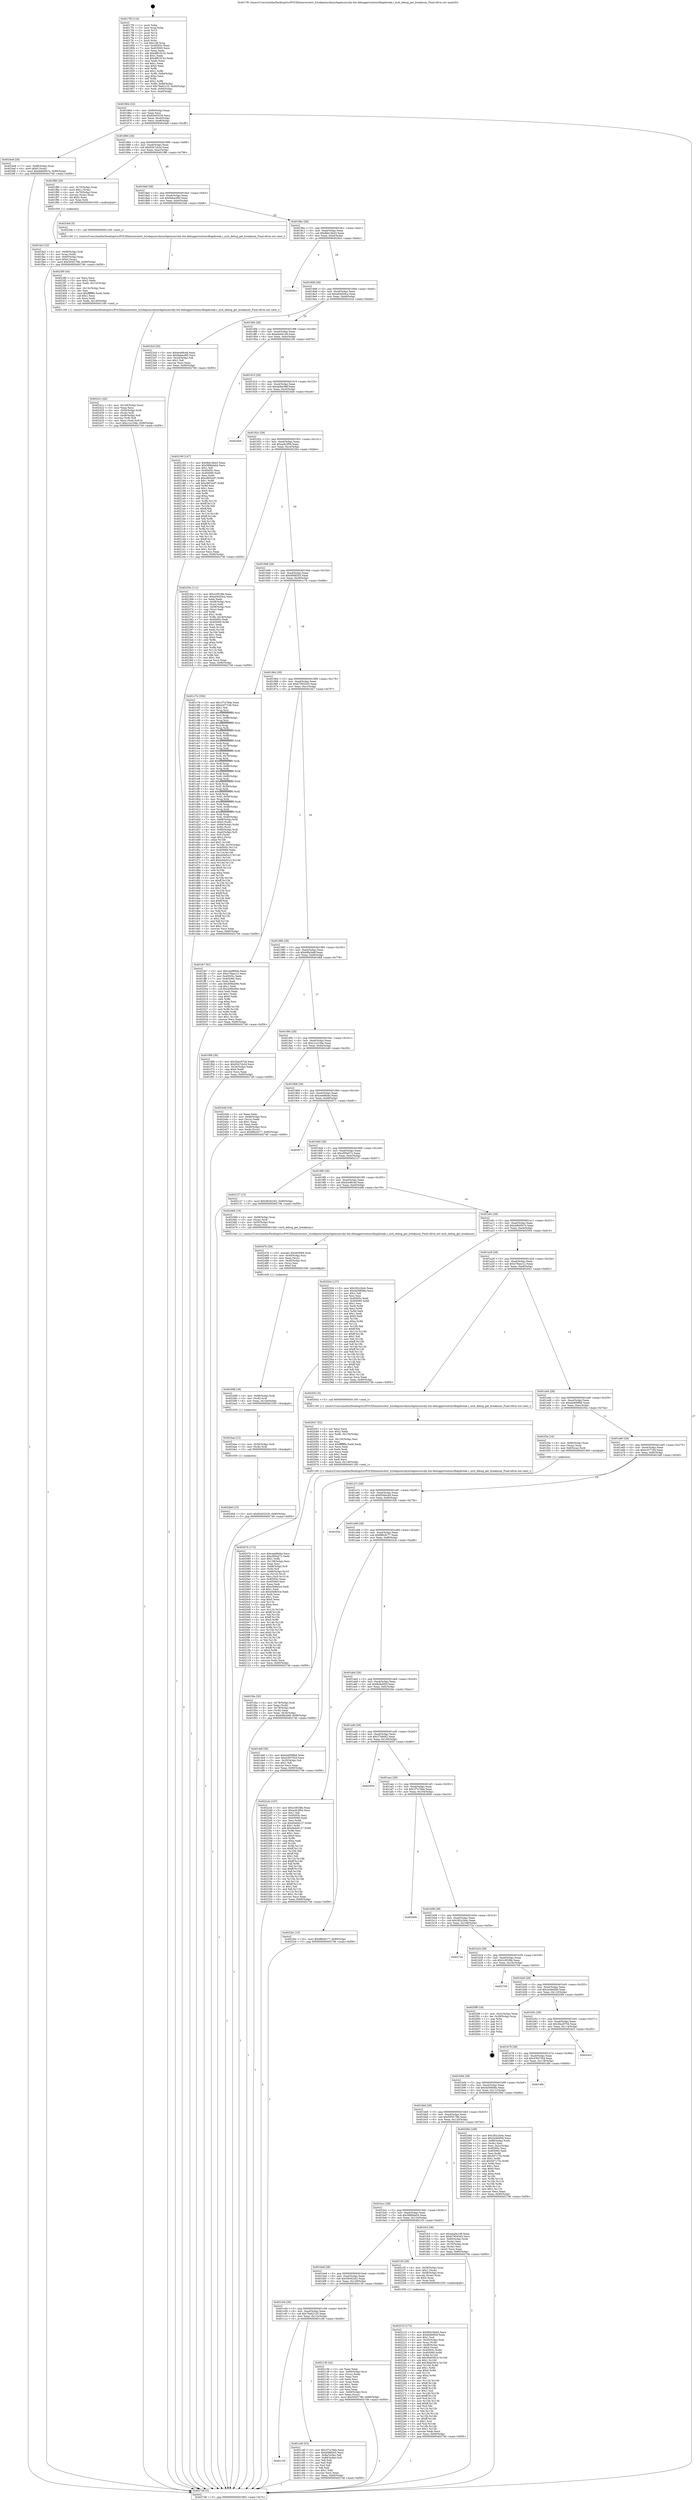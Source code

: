 digraph "0x4017f0" {
  label = "0x4017f0 (/mnt/c/Users/mathe/Desktop/tcc/POCII/binaries/extr_h2odepsmrubymrbgemsmruby-bin-debuggertoolsmrdbapibreak.c_mrb_debug_get_breaknum_Final-ollvm.out::main(0))"
  labelloc = "t"
  node[shape=record]

  Entry [label="",width=0.3,height=0.3,shape=circle,fillcolor=black,style=filled]
  "0x401864" [label="{
     0x401864 [32]\l
     | [instrs]\l
     &nbsp;&nbsp;0x401864 \<+6\>: mov -0x90(%rbp),%eax\l
     &nbsp;&nbsp;0x40186a \<+2\>: mov %eax,%ecx\l
     &nbsp;&nbsp;0x40186c \<+6\>: sub $0x82e03229,%ecx\l
     &nbsp;&nbsp;0x401872 \<+6\>: mov %eax,-0xa4(%rbp)\l
     &nbsp;&nbsp;0x401878 \<+6\>: mov %ecx,-0xa8(%rbp)\l
     &nbsp;&nbsp;0x40187e \<+6\>: je 00000000004024e8 \<main+0xcf8\>\l
  }"]
  "0x4024e8" [label="{
     0x4024e8 [28]\l
     | [instrs]\l
     &nbsp;&nbsp;0x4024e8 \<+7\>: mov -0x88(%rbp),%rax\l
     &nbsp;&nbsp;0x4024ef \<+6\>: movl $0x0,(%rax)\l
     &nbsp;&nbsp;0x4024f5 \<+10\>: movl $0xdd640b7e,-0x90(%rbp)\l
     &nbsp;&nbsp;0x4024ff \<+5\>: jmp 0000000000402746 \<main+0xf56\>\l
  }"]
  "0x401884" [label="{
     0x401884 [28]\l
     | [instrs]\l
     &nbsp;&nbsp;0x401884 \<+5\>: jmp 0000000000401889 \<main+0x99\>\l
     &nbsp;&nbsp;0x401889 \<+6\>: mov -0xa4(%rbp),%eax\l
     &nbsp;&nbsp;0x40188f \<+5\>: sub $0x92b7cb2d,%eax\l
     &nbsp;&nbsp;0x401894 \<+6\>: mov %eax,-0xac(%rbp)\l
     &nbsp;&nbsp;0x40189a \<+6\>: je 0000000000401f86 \<main+0x796\>\l
  }"]
  Exit [label="",width=0.3,height=0.3,shape=circle,fillcolor=black,style=filled,peripheries=2]
  "0x401f86" [label="{
     0x401f86 [29]\l
     | [instrs]\l
     &nbsp;&nbsp;0x401f86 \<+4\>: mov -0x70(%rbp),%rax\l
     &nbsp;&nbsp;0x401f8a \<+6\>: movl $0x1,(%rax)\l
     &nbsp;&nbsp;0x401f90 \<+4\>: mov -0x70(%rbp),%rax\l
     &nbsp;&nbsp;0x401f94 \<+3\>: movslq (%rax),%rax\l
     &nbsp;&nbsp;0x401f97 \<+4\>: shl $0x2,%rax\l
     &nbsp;&nbsp;0x401f9b \<+3\>: mov %rax,%rdi\l
     &nbsp;&nbsp;0x401f9e \<+5\>: call 0000000000401050 \<malloc@plt\>\l
     | [calls]\l
     &nbsp;&nbsp;0x401050 \{1\} (unknown)\l
  }"]
  "0x4018a0" [label="{
     0x4018a0 [28]\l
     | [instrs]\l
     &nbsp;&nbsp;0x4018a0 \<+5\>: jmp 00000000004018a5 \<main+0xb5\>\l
     &nbsp;&nbsp;0x4018a5 \<+6\>: mov -0xa4(%rbp),%eax\l
     &nbsp;&nbsp;0x4018ab \<+5\>: sub $0x9abecf00,%eax\l
     &nbsp;&nbsp;0x4018b0 \<+6\>: mov %eax,-0xb0(%rbp)\l
     &nbsp;&nbsp;0x4018b6 \<+6\>: je 00000000004023eb \<main+0xbfb\>\l
  }"]
  "0x4024b6" [label="{
     0x4024b6 [15]\l
     | [instrs]\l
     &nbsp;&nbsp;0x4024b6 \<+10\>: movl $0x82e03229,-0x90(%rbp)\l
     &nbsp;&nbsp;0x4024c0 \<+5\>: jmp 0000000000402746 \<main+0xf56\>\l
  }"]
  "0x4023eb" [label="{
     0x4023eb [5]\l
     | [instrs]\l
     &nbsp;&nbsp;0x4023eb \<+5\>: call 0000000000401160 \<next_i\>\l
     | [calls]\l
     &nbsp;&nbsp;0x401160 \{1\} (/mnt/c/Users/mathe/Desktop/tcc/POCII/binaries/extr_h2odepsmrubymrbgemsmruby-bin-debuggertoolsmrdbapibreak.c_mrb_debug_get_breaknum_Final-ollvm.out::next_i)\l
  }"]
  "0x4018bc" [label="{
     0x4018bc [28]\l
     | [instrs]\l
     &nbsp;&nbsp;0x4018bc \<+5\>: jmp 00000000004018c1 \<main+0xd1\>\l
     &nbsp;&nbsp;0x4018c1 \<+6\>: mov -0xa4(%rbp),%eax\l
     &nbsp;&nbsp;0x4018c7 \<+5\>: sub $0x9bb18e43,%eax\l
     &nbsp;&nbsp;0x4018cc \<+6\>: mov %eax,-0xb4(%rbp)\l
     &nbsp;&nbsp;0x4018d2 \<+6\>: je 00000000004026cc \<main+0xedc\>\l
  }"]
  "0x4024aa" [label="{
     0x4024aa [12]\l
     | [instrs]\l
     &nbsp;&nbsp;0x4024aa \<+4\>: mov -0x50(%rbp),%rdi\l
     &nbsp;&nbsp;0x4024ae \<+3\>: mov (%rdi),%rdi\l
     &nbsp;&nbsp;0x4024b1 \<+5\>: call 0000000000401030 \<free@plt\>\l
     | [calls]\l
     &nbsp;&nbsp;0x401030 \{1\} (unknown)\l
  }"]
  "0x4026cc" [label="{
     0x4026cc\l
  }", style=dashed]
  "0x4018d8" [label="{
     0x4018d8 [28]\l
     | [instrs]\l
     &nbsp;&nbsp;0x4018d8 \<+5\>: jmp 00000000004018dd \<main+0xed\>\l
     &nbsp;&nbsp;0x4018dd \<+6\>: mov -0xa4(%rbp),%eax\l
     &nbsp;&nbsp;0x4018e3 \<+5\>: sub $0xa04d30ca,%eax\l
     &nbsp;&nbsp;0x4018e8 \<+6\>: mov %eax,-0xb8(%rbp)\l
     &nbsp;&nbsp;0x4018ee \<+6\>: je 00000000004023cd \<main+0xbdd\>\l
  }"]
  "0x402498" [label="{
     0x402498 [18]\l
     | [instrs]\l
     &nbsp;&nbsp;0x402498 \<+4\>: mov -0x68(%rbp),%rdi\l
     &nbsp;&nbsp;0x40249c \<+3\>: mov (%rdi),%rdi\l
     &nbsp;&nbsp;0x40249f \<+6\>: mov %eax,-0x144(%rbp)\l
     &nbsp;&nbsp;0x4024a5 \<+5\>: call 0000000000401030 \<free@plt\>\l
     | [calls]\l
     &nbsp;&nbsp;0x401030 \{1\} (unknown)\l
  }"]
  "0x4023cd" [label="{
     0x4023cd [30]\l
     | [instrs]\l
     &nbsp;&nbsp;0x4023cd \<+5\>: mov $0xdce9fc4d,%eax\l
     &nbsp;&nbsp;0x4023d2 \<+5\>: mov $0x9abecf00,%ecx\l
     &nbsp;&nbsp;0x4023d7 \<+3\>: mov -0x2d(%rbp),%dl\l
     &nbsp;&nbsp;0x4023da \<+3\>: test $0x1,%dl\l
     &nbsp;&nbsp;0x4023dd \<+3\>: cmovne %ecx,%eax\l
     &nbsp;&nbsp;0x4023e0 \<+6\>: mov %eax,-0x90(%rbp)\l
     &nbsp;&nbsp;0x4023e6 \<+5\>: jmp 0000000000402746 \<main+0xf56\>\l
  }"]
  "0x4018f4" [label="{
     0x4018f4 [28]\l
     | [instrs]\l
     &nbsp;&nbsp;0x4018f4 \<+5\>: jmp 00000000004018f9 \<main+0x109\>\l
     &nbsp;&nbsp;0x4018f9 \<+6\>: mov -0xa4(%rbp),%eax\l
     &nbsp;&nbsp;0x4018ff \<+5\>: sub $0xa4a0a148,%eax\l
     &nbsp;&nbsp;0x401904 \<+6\>: mov %eax,-0xbc(%rbp)\l
     &nbsp;&nbsp;0x40190a \<+6\>: je 0000000000402160 \<main+0x970\>\l
  }"]
  "0x40247b" [label="{
     0x40247b [29]\l
     | [instrs]\l
     &nbsp;&nbsp;0x40247b \<+10\>: movabs $0x4030b6,%rdi\l
     &nbsp;&nbsp;0x402485 \<+4\>: mov -0x40(%rbp),%rsi\l
     &nbsp;&nbsp;0x402489 \<+2\>: mov %eax,(%rsi)\l
     &nbsp;&nbsp;0x40248b \<+4\>: mov -0x40(%rbp),%rsi\l
     &nbsp;&nbsp;0x40248f \<+2\>: mov (%rsi),%esi\l
     &nbsp;&nbsp;0x402491 \<+2\>: mov $0x0,%al\l
     &nbsp;&nbsp;0x402493 \<+5\>: call 0000000000401040 \<printf@plt\>\l
     | [calls]\l
     &nbsp;&nbsp;0x401040 \{1\} (unknown)\l
  }"]
  "0x402160" [label="{
     0x402160 [147]\l
     | [instrs]\l
     &nbsp;&nbsp;0x402160 \<+5\>: mov $0x9bb18e43,%eax\l
     &nbsp;&nbsp;0x402165 \<+5\>: mov $0x589bda54,%ecx\l
     &nbsp;&nbsp;0x40216a \<+2\>: mov $0x1,%dl\l
     &nbsp;&nbsp;0x40216c \<+7\>: mov 0x40505c,%esi\l
     &nbsp;&nbsp;0x402173 \<+7\>: mov 0x405060,%edi\l
     &nbsp;&nbsp;0x40217a \<+3\>: mov %esi,%r8d\l
     &nbsp;&nbsp;0x40217d \<+7\>: sub $0xc8832ef7,%r8d\l
     &nbsp;&nbsp;0x402184 \<+4\>: sub $0x1,%r8d\l
     &nbsp;&nbsp;0x402188 \<+7\>: add $0xc8832ef7,%r8d\l
     &nbsp;&nbsp;0x40218f \<+4\>: imul %r8d,%esi\l
     &nbsp;&nbsp;0x402193 \<+3\>: and $0x1,%esi\l
     &nbsp;&nbsp;0x402196 \<+3\>: cmp $0x0,%esi\l
     &nbsp;&nbsp;0x402199 \<+4\>: sete %r9b\l
     &nbsp;&nbsp;0x40219d \<+3\>: cmp $0xa,%edi\l
     &nbsp;&nbsp;0x4021a0 \<+4\>: setl %r10b\l
     &nbsp;&nbsp;0x4021a4 \<+3\>: mov %r9b,%r11b\l
     &nbsp;&nbsp;0x4021a7 \<+4\>: xor $0xff,%r11b\l
     &nbsp;&nbsp;0x4021ab \<+3\>: mov %r10b,%bl\l
     &nbsp;&nbsp;0x4021ae \<+3\>: xor $0xff,%bl\l
     &nbsp;&nbsp;0x4021b1 \<+3\>: xor $0x1,%dl\l
     &nbsp;&nbsp;0x4021b4 \<+3\>: mov %r11b,%r14b\l
     &nbsp;&nbsp;0x4021b7 \<+4\>: and $0xff,%r14b\l
     &nbsp;&nbsp;0x4021bb \<+3\>: and %dl,%r9b\l
     &nbsp;&nbsp;0x4021be \<+3\>: mov %bl,%r15b\l
     &nbsp;&nbsp;0x4021c1 \<+4\>: and $0xff,%r15b\l
     &nbsp;&nbsp;0x4021c5 \<+3\>: and %dl,%r10b\l
     &nbsp;&nbsp;0x4021c8 \<+3\>: or %r9b,%r14b\l
     &nbsp;&nbsp;0x4021cb \<+3\>: or %r10b,%r15b\l
     &nbsp;&nbsp;0x4021ce \<+3\>: xor %r15b,%r14b\l
     &nbsp;&nbsp;0x4021d1 \<+3\>: or %bl,%r11b\l
     &nbsp;&nbsp;0x4021d4 \<+4\>: xor $0xff,%r11b\l
     &nbsp;&nbsp;0x4021d8 \<+3\>: or $0x1,%dl\l
     &nbsp;&nbsp;0x4021db \<+3\>: and %dl,%r11b\l
     &nbsp;&nbsp;0x4021de \<+3\>: or %r11b,%r14b\l
     &nbsp;&nbsp;0x4021e1 \<+4\>: test $0x1,%r14b\l
     &nbsp;&nbsp;0x4021e5 \<+3\>: cmovne %ecx,%eax\l
     &nbsp;&nbsp;0x4021e8 \<+6\>: mov %eax,-0x90(%rbp)\l
     &nbsp;&nbsp;0x4021ee \<+5\>: jmp 0000000000402746 \<main+0xf56\>\l
  }"]
  "0x401910" [label="{
     0x401910 [28]\l
     | [instrs]\l
     &nbsp;&nbsp;0x401910 \<+5\>: jmp 0000000000401915 \<main+0x125\>\l
     &nbsp;&nbsp;0x401915 \<+6\>: mov -0xa4(%rbp),%eax\l
     &nbsp;&nbsp;0x40191b \<+5\>: sub $0xab8ec86f,%eax\l
     &nbsp;&nbsp;0x401920 \<+6\>: mov %eax,-0xc0(%rbp)\l
     &nbsp;&nbsp;0x401926 \<+6\>: je 00000000004024d4 \<main+0xce4\>\l
  }"]
  "0x40241c" [label="{
     0x40241c [42]\l
     | [instrs]\l
     &nbsp;&nbsp;0x40241c \<+6\>: mov -0x140(%rbp),%ecx\l
     &nbsp;&nbsp;0x402422 \<+3\>: imul %eax,%ecx\l
     &nbsp;&nbsp;0x402425 \<+4\>: mov -0x50(%rbp),%rdi\l
     &nbsp;&nbsp;0x402429 \<+3\>: mov (%rdi),%rdi\l
     &nbsp;&nbsp;0x40242c \<+4\>: mov -0x48(%rbp),%r8\l
     &nbsp;&nbsp;0x402430 \<+3\>: movslq (%r8),%r8\l
     &nbsp;&nbsp;0x402433 \<+4\>: mov %ecx,(%rdi,%r8,4)\l
     &nbsp;&nbsp;0x402437 \<+10\>: movl $0xc1e21fde,-0x90(%rbp)\l
     &nbsp;&nbsp;0x402441 \<+5\>: jmp 0000000000402746 \<main+0xf56\>\l
  }"]
  "0x4024d4" [label="{
     0x4024d4\l
  }", style=dashed]
  "0x40192c" [label="{
     0x40192c [28]\l
     | [instrs]\l
     &nbsp;&nbsp;0x40192c \<+5\>: jmp 0000000000401931 \<main+0x141\>\l
     &nbsp;&nbsp;0x401931 \<+6\>: mov -0xa4(%rbp),%eax\l
     &nbsp;&nbsp;0x401937 \<+5\>: sub $0xacfc3f54,%eax\l
     &nbsp;&nbsp;0x40193c \<+6\>: mov %eax,-0xc4(%rbp)\l
     &nbsp;&nbsp;0x401942 \<+6\>: je 000000000040235e \<main+0xb6e\>\l
  }"]
  "0x4023f0" [label="{
     0x4023f0 [44]\l
     | [instrs]\l
     &nbsp;&nbsp;0x4023f0 \<+2\>: xor %ecx,%ecx\l
     &nbsp;&nbsp;0x4023f2 \<+5\>: mov $0x2,%edx\l
     &nbsp;&nbsp;0x4023f7 \<+6\>: mov %edx,-0x13c(%rbp)\l
     &nbsp;&nbsp;0x4023fd \<+1\>: cltd\l
     &nbsp;&nbsp;0x4023fe \<+6\>: mov -0x13c(%rbp),%esi\l
     &nbsp;&nbsp;0x402404 \<+2\>: idiv %esi\l
     &nbsp;&nbsp;0x402406 \<+6\>: imul $0xfffffffe,%edx,%edx\l
     &nbsp;&nbsp;0x40240c \<+3\>: sub $0x1,%ecx\l
     &nbsp;&nbsp;0x40240f \<+2\>: sub %ecx,%edx\l
     &nbsp;&nbsp;0x402411 \<+6\>: mov %edx,-0x140(%rbp)\l
     &nbsp;&nbsp;0x402417 \<+5\>: call 0000000000401160 \<next_i\>\l
     | [calls]\l
     &nbsp;&nbsp;0x401160 \{1\} (/mnt/c/Users/mathe/Desktop/tcc/POCII/binaries/extr_h2odepsmrubymrbgemsmruby-bin-debuggertoolsmrdbapibreak.c_mrb_debug_get_breaknum_Final-ollvm.out::next_i)\l
  }"]
  "0x40235e" [label="{
     0x40235e [111]\l
     | [instrs]\l
     &nbsp;&nbsp;0x40235e \<+5\>: mov $0x2c0f18fe,%eax\l
     &nbsp;&nbsp;0x402363 \<+5\>: mov $0xa04d30ca,%ecx\l
     &nbsp;&nbsp;0x402368 \<+2\>: xor %edx,%edx\l
     &nbsp;&nbsp;0x40236a \<+4\>: mov -0x48(%rbp),%rsi\l
     &nbsp;&nbsp;0x40236e \<+2\>: mov (%rsi),%edi\l
     &nbsp;&nbsp;0x402370 \<+4\>: mov -0x58(%rbp),%rsi\l
     &nbsp;&nbsp;0x402374 \<+2\>: cmp (%rsi),%edi\l
     &nbsp;&nbsp;0x402376 \<+4\>: setl %r8b\l
     &nbsp;&nbsp;0x40237a \<+4\>: and $0x1,%r8b\l
     &nbsp;&nbsp;0x40237e \<+4\>: mov %r8b,-0x2d(%rbp)\l
     &nbsp;&nbsp;0x402382 \<+7\>: mov 0x40505c,%edi\l
     &nbsp;&nbsp;0x402389 \<+8\>: mov 0x405060,%r9d\l
     &nbsp;&nbsp;0x402391 \<+3\>: sub $0x1,%edx\l
     &nbsp;&nbsp;0x402394 \<+3\>: mov %edi,%r10d\l
     &nbsp;&nbsp;0x402397 \<+3\>: add %edx,%r10d\l
     &nbsp;&nbsp;0x40239a \<+4\>: imul %r10d,%edi\l
     &nbsp;&nbsp;0x40239e \<+3\>: and $0x1,%edi\l
     &nbsp;&nbsp;0x4023a1 \<+3\>: cmp $0x0,%edi\l
     &nbsp;&nbsp;0x4023a4 \<+4\>: sete %r8b\l
     &nbsp;&nbsp;0x4023a8 \<+4\>: cmp $0xa,%r9d\l
     &nbsp;&nbsp;0x4023ac \<+4\>: setl %r11b\l
     &nbsp;&nbsp;0x4023b0 \<+3\>: mov %r8b,%bl\l
     &nbsp;&nbsp;0x4023b3 \<+3\>: and %r11b,%bl\l
     &nbsp;&nbsp;0x4023b6 \<+3\>: xor %r11b,%r8b\l
     &nbsp;&nbsp;0x4023b9 \<+3\>: or %r8b,%bl\l
     &nbsp;&nbsp;0x4023bc \<+3\>: test $0x1,%bl\l
     &nbsp;&nbsp;0x4023bf \<+3\>: cmovne %ecx,%eax\l
     &nbsp;&nbsp;0x4023c2 \<+6\>: mov %eax,-0x90(%rbp)\l
     &nbsp;&nbsp;0x4023c8 \<+5\>: jmp 0000000000402746 \<main+0xf56\>\l
  }"]
  "0x401948" [label="{
     0x401948 [28]\l
     | [instrs]\l
     &nbsp;&nbsp;0x401948 \<+5\>: jmp 000000000040194d \<main+0x15d\>\l
     &nbsp;&nbsp;0x40194d \<+6\>: mov -0xa4(%rbp),%eax\l
     &nbsp;&nbsp;0x401953 \<+5\>: sub $0xb0fdf2b5,%eax\l
     &nbsp;&nbsp;0x401958 \<+6\>: mov %eax,-0xc8(%rbp)\l
     &nbsp;&nbsp;0x40195e \<+6\>: je 0000000000401c7b \<main+0x48b\>\l
  }"]
  "0x402210" [label="{
     0x402210 [172]\l
     | [instrs]\l
     &nbsp;&nbsp;0x402210 \<+5\>: mov $0x9bb18e43,%ecx\l
     &nbsp;&nbsp;0x402215 \<+5\>: mov $0xfe4b092f,%edx\l
     &nbsp;&nbsp;0x40221a \<+3\>: mov $0x1,%sil\l
     &nbsp;&nbsp;0x40221d \<+4\>: mov -0x50(%rbp),%rdi\l
     &nbsp;&nbsp;0x402221 \<+3\>: mov %rax,(%rdi)\l
     &nbsp;&nbsp;0x402224 \<+4\>: mov -0x48(%rbp),%rax\l
     &nbsp;&nbsp;0x402228 \<+6\>: movl $0x0,(%rax)\l
     &nbsp;&nbsp;0x40222e \<+8\>: mov 0x40505c,%r8d\l
     &nbsp;&nbsp;0x402236 \<+8\>: mov 0x405060,%r9d\l
     &nbsp;&nbsp;0x40223e \<+3\>: mov %r8d,%r10d\l
     &nbsp;&nbsp;0x402241 \<+7\>: sub $0x364d3814,%r10d\l
     &nbsp;&nbsp;0x402248 \<+4\>: sub $0x1,%r10d\l
     &nbsp;&nbsp;0x40224c \<+7\>: add $0x364d3814,%r10d\l
     &nbsp;&nbsp;0x402253 \<+4\>: imul %r10d,%r8d\l
     &nbsp;&nbsp;0x402257 \<+4\>: and $0x1,%r8d\l
     &nbsp;&nbsp;0x40225b \<+4\>: cmp $0x0,%r8d\l
     &nbsp;&nbsp;0x40225f \<+4\>: sete %r11b\l
     &nbsp;&nbsp;0x402263 \<+4\>: cmp $0xa,%r9d\l
     &nbsp;&nbsp;0x402267 \<+3\>: setl %bl\l
     &nbsp;&nbsp;0x40226a \<+3\>: mov %r11b,%r14b\l
     &nbsp;&nbsp;0x40226d \<+4\>: xor $0xff,%r14b\l
     &nbsp;&nbsp;0x402271 \<+3\>: mov %bl,%r15b\l
     &nbsp;&nbsp;0x402274 \<+4\>: xor $0xff,%r15b\l
     &nbsp;&nbsp;0x402278 \<+4\>: xor $0x1,%sil\l
     &nbsp;&nbsp;0x40227c \<+3\>: mov %r14b,%r12b\l
     &nbsp;&nbsp;0x40227f \<+4\>: and $0xff,%r12b\l
     &nbsp;&nbsp;0x402283 \<+3\>: and %sil,%r11b\l
     &nbsp;&nbsp;0x402286 \<+3\>: mov %r15b,%r13b\l
     &nbsp;&nbsp;0x402289 \<+4\>: and $0xff,%r13b\l
     &nbsp;&nbsp;0x40228d \<+3\>: and %sil,%bl\l
     &nbsp;&nbsp;0x402290 \<+3\>: or %r11b,%r12b\l
     &nbsp;&nbsp;0x402293 \<+3\>: or %bl,%r13b\l
     &nbsp;&nbsp;0x402296 \<+3\>: xor %r13b,%r12b\l
     &nbsp;&nbsp;0x402299 \<+3\>: or %r15b,%r14b\l
     &nbsp;&nbsp;0x40229c \<+4\>: xor $0xff,%r14b\l
     &nbsp;&nbsp;0x4022a0 \<+4\>: or $0x1,%sil\l
     &nbsp;&nbsp;0x4022a4 \<+3\>: and %sil,%r14b\l
     &nbsp;&nbsp;0x4022a7 \<+3\>: or %r14b,%r12b\l
     &nbsp;&nbsp;0x4022aa \<+4\>: test $0x1,%r12b\l
     &nbsp;&nbsp;0x4022ae \<+3\>: cmovne %edx,%ecx\l
     &nbsp;&nbsp;0x4022b1 \<+6\>: mov %ecx,-0x90(%rbp)\l
     &nbsp;&nbsp;0x4022b7 \<+5\>: jmp 0000000000402746 \<main+0xf56\>\l
  }"]
  "0x401c7b" [label="{
     0x401c7b [356]\l
     | [instrs]\l
     &nbsp;&nbsp;0x401c7b \<+5\>: mov $0x1f7a78da,%eax\l
     &nbsp;&nbsp;0x401c80 \<+5\>: mov $0xec077cf4,%ecx\l
     &nbsp;&nbsp;0x401c85 \<+2\>: mov $0x1,%dl\l
     &nbsp;&nbsp;0x401c87 \<+3\>: mov %rsp,%rsi\l
     &nbsp;&nbsp;0x401c8a \<+4\>: add $0xfffffffffffffff0,%rsi\l
     &nbsp;&nbsp;0x401c8e \<+3\>: mov %rsi,%rsp\l
     &nbsp;&nbsp;0x401c91 \<+7\>: mov %rsi,-0x88(%rbp)\l
     &nbsp;&nbsp;0x401c98 \<+3\>: mov %rsp,%rsi\l
     &nbsp;&nbsp;0x401c9b \<+4\>: add $0xfffffffffffffff0,%rsi\l
     &nbsp;&nbsp;0x401c9f \<+3\>: mov %rsi,%rsp\l
     &nbsp;&nbsp;0x401ca2 \<+3\>: mov %rsp,%rdi\l
     &nbsp;&nbsp;0x401ca5 \<+4\>: add $0xfffffffffffffff0,%rdi\l
     &nbsp;&nbsp;0x401ca9 \<+3\>: mov %rdi,%rsp\l
     &nbsp;&nbsp;0x401cac \<+4\>: mov %rdi,-0x80(%rbp)\l
     &nbsp;&nbsp;0x401cb0 \<+3\>: mov %rsp,%rdi\l
     &nbsp;&nbsp;0x401cb3 \<+4\>: add $0xfffffffffffffff0,%rdi\l
     &nbsp;&nbsp;0x401cb7 \<+3\>: mov %rdi,%rsp\l
     &nbsp;&nbsp;0x401cba \<+4\>: mov %rdi,-0x78(%rbp)\l
     &nbsp;&nbsp;0x401cbe \<+3\>: mov %rsp,%rdi\l
     &nbsp;&nbsp;0x401cc1 \<+4\>: add $0xfffffffffffffff0,%rdi\l
     &nbsp;&nbsp;0x401cc5 \<+3\>: mov %rdi,%rsp\l
     &nbsp;&nbsp;0x401cc8 \<+4\>: mov %rdi,-0x70(%rbp)\l
     &nbsp;&nbsp;0x401ccc \<+3\>: mov %rsp,%rdi\l
     &nbsp;&nbsp;0x401ccf \<+4\>: add $0xfffffffffffffff0,%rdi\l
     &nbsp;&nbsp;0x401cd3 \<+3\>: mov %rdi,%rsp\l
     &nbsp;&nbsp;0x401cd6 \<+4\>: mov %rdi,-0x68(%rbp)\l
     &nbsp;&nbsp;0x401cda \<+3\>: mov %rsp,%rdi\l
     &nbsp;&nbsp;0x401cdd \<+4\>: add $0xfffffffffffffff0,%rdi\l
     &nbsp;&nbsp;0x401ce1 \<+3\>: mov %rdi,%rsp\l
     &nbsp;&nbsp;0x401ce4 \<+4\>: mov %rdi,-0x60(%rbp)\l
     &nbsp;&nbsp;0x401ce8 \<+3\>: mov %rsp,%rdi\l
     &nbsp;&nbsp;0x401ceb \<+4\>: add $0xfffffffffffffff0,%rdi\l
     &nbsp;&nbsp;0x401cef \<+3\>: mov %rdi,%rsp\l
     &nbsp;&nbsp;0x401cf2 \<+4\>: mov %rdi,-0x58(%rbp)\l
     &nbsp;&nbsp;0x401cf6 \<+3\>: mov %rsp,%rdi\l
     &nbsp;&nbsp;0x401cf9 \<+4\>: add $0xfffffffffffffff0,%rdi\l
     &nbsp;&nbsp;0x401cfd \<+3\>: mov %rdi,%rsp\l
     &nbsp;&nbsp;0x401d00 \<+4\>: mov %rdi,-0x50(%rbp)\l
     &nbsp;&nbsp;0x401d04 \<+3\>: mov %rsp,%rdi\l
     &nbsp;&nbsp;0x401d07 \<+4\>: add $0xfffffffffffffff0,%rdi\l
     &nbsp;&nbsp;0x401d0b \<+3\>: mov %rdi,%rsp\l
     &nbsp;&nbsp;0x401d0e \<+4\>: mov %rdi,-0x48(%rbp)\l
     &nbsp;&nbsp;0x401d12 \<+3\>: mov %rsp,%rdi\l
     &nbsp;&nbsp;0x401d15 \<+4\>: add $0xfffffffffffffff0,%rdi\l
     &nbsp;&nbsp;0x401d19 \<+3\>: mov %rdi,%rsp\l
     &nbsp;&nbsp;0x401d1c \<+4\>: mov %rdi,-0x40(%rbp)\l
     &nbsp;&nbsp;0x401d20 \<+7\>: mov -0x88(%rbp),%rdi\l
     &nbsp;&nbsp;0x401d27 \<+6\>: movl $0x0,(%rdi)\l
     &nbsp;&nbsp;0x401d2d \<+7\>: mov -0x94(%rbp),%r8d\l
     &nbsp;&nbsp;0x401d34 \<+3\>: mov %r8d,(%rsi)\l
     &nbsp;&nbsp;0x401d37 \<+4\>: mov -0x80(%rbp),%rdi\l
     &nbsp;&nbsp;0x401d3b \<+7\>: mov -0xa0(%rbp),%r9\l
     &nbsp;&nbsp;0x401d42 \<+3\>: mov %r9,(%rdi)\l
     &nbsp;&nbsp;0x401d45 \<+3\>: cmpl $0x2,(%rsi)\l
     &nbsp;&nbsp;0x401d48 \<+4\>: setne %r10b\l
     &nbsp;&nbsp;0x401d4c \<+4\>: and $0x1,%r10b\l
     &nbsp;&nbsp;0x401d50 \<+4\>: mov %r10b,-0x35(%rbp)\l
     &nbsp;&nbsp;0x401d54 \<+8\>: mov 0x40505c,%r11d\l
     &nbsp;&nbsp;0x401d5c \<+7\>: mov 0x405060,%ebx\l
     &nbsp;&nbsp;0x401d63 \<+3\>: mov %r11d,%r14d\l
     &nbsp;&nbsp;0x401d66 \<+7\>: sub $0xa5da5cc3,%r14d\l
     &nbsp;&nbsp;0x401d6d \<+4\>: sub $0x1,%r14d\l
     &nbsp;&nbsp;0x401d71 \<+7\>: add $0xa5da5cc3,%r14d\l
     &nbsp;&nbsp;0x401d78 \<+4\>: imul %r14d,%r11d\l
     &nbsp;&nbsp;0x401d7c \<+4\>: and $0x1,%r11d\l
     &nbsp;&nbsp;0x401d80 \<+4\>: cmp $0x0,%r11d\l
     &nbsp;&nbsp;0x401d84 \<+4\>: sete %r10b\l
     &nbsp;&nbsp;0x401d88 \<+3\>: cmp $0xa,%ebx\l
     &nbsp;&nbsp;0x401d8b \<+4\>: setl %r15b\l
     &nbsp;&nbsp;0x401d8f \<+3\>: mov %r10b,%r12b\l
     &nbsp;&nbsp;0x401d92 \<+4\>: xor $0xff,%r12b\l
     &nbsp;&nbsp;0x401d96 \<+3\>: mov %r15b,%r13b\l
     &nbsp;&nbsp;0x401d99 \<+4\>: xor $0xff,%r13b\l
     &nbsp;&nbsp;0x401d9d \<+3\>: xor $0x1,%dl\l
     &nbsp;&nbsp;0x401da0 \<+3\>: mov %r12b,%sil\l
     &nbsp;&nbsp;0x401da3 \<+4\>: and $0xff,%sil\l
     &nbsp;&nbsp;0x401da7 \<+3\>: and %dl,%r10b\l
     &nbsp;&nbsp;0x401daa \<+3\>: mov %r13b,%dil\l
     &nbsp;&nbsp;0x401dad \<+4\>: and $0xff,%dil\l
     &nbsp;&nbsp;0x401db1 \<+3\>: and %dl,%r15b\l
     &nbsp;&nbsp;0x401db4 \<+3\>: or %r10b,%sil\l
     &nbsp;&nbsp;0x401db7 \<+3\>: or %r15b,%dil\l
     &nbsp;&nbsp;0x401dba \<+3\>: xor %dil,%sil\l
     &nbsp;&nbsp;0x401dbd \<+3\>: or %r13b,%r12b\l
     &nbsp;&nbsp;0x401dc0 \<+4\>: xor $0xff,%r12b\l
     &nbsp;&nbsp;0x401dc4 \<+3\>: or $0x1,%dl\l
     &nbsp;&nbsp;0x401dc7 \<+3\>: and %dl,%r12b\l
     &nbsp;&nbsp;0x401dca \<+3\>: or %r12b,%sil\l
     &nbsp;&nbsp;0x401dcd \<+4\>: test $0x1,%sil\l
     &nbsp;&nbsp;0x401dd1 \<+3\>: cmovne %ecx,%eax\l
     &nbsp;&nbsp;0x401dd4 \<+6\>: mov %eax,-0x90(%rbp)\l
     &nbsp;&nbsp;0x401dda \<+5\>: jmp 0000000000402746 \<main+0xf56\>\l
  }"]
  "0x401964" [label="{
     0x401964 [28]\l
     | [instrs]\l
     &nbsp;&nbsp;0x401964 \<+5\>: jmp 0000000000401969 \<main+0x179\>\l
     &nbsp;&nbsp;0x401969 \<+6\>: mov -0xa4(%rbp),%eax\l
     &nbsp;&nbsp;0x40196f \<+5\>: sub $0xb79543d3,%eax\l
     &nbsp;&nbsp;0x401974 \<+6\>: mov %eax,-0xcc(%rbp)\l
     &nbsp;&nbsp;0x40197a \<+6\>: je 0000000000401fe7 \<main+0x7f7\>\l
  }"]
  "0x40207b" [label="{
     0x40207b [172]\l
     | [instrs]\l
     &nbsp;&nbsp;0x40207b \<+5\>: mov $0xcee88d4e,%ecx\l
     &nbsp;&nbsp;0x402080 \<+5\>: mov $0xcf00a072,%edx\l
     &nbsp;&nbsp;0x402085 \<+3\>: mov $0x1,%r8b\l
     &nbsp;&nbsp;0x402088 \<+6\>: mov -0x138(%rbp),%esi\l
     &nbsp;&nbsp;0x40208e \<+3\>: imul %eax,%esi\l
     &nbsp;&nbsp;0x402091 \<+4\>: mov -0x68(%rbp),%r9\l
     &nbsp;&nbsp;0x402095 \<+3\>: mov (%r9),%r9\l
     &nbsp;&nbsp;0x402098 \<+4\>: mov -0x60(%rbp),%r10\l
     &nbsp;&nbsp;0x40209c \<+3\>: movslq (%r10),%r10\l
     &nbsp;&nbsp;0x40209f \<+4\>: mov %esi,(%r9,%r10,4)\l
     &nbsp;&nbsp;0x4020a3 \<+7\>: mov 0x40505c,%eax\l
     &nbsp;&nbsp;0x4020aa \<+7\>: mov 0x405060,%esi\l
     &nbsp;&nbsp;0x4020b1 \<+2\>: mov %eax,%edi\l
     &nbsp;&nbsp;0x4020b3 \<+6\>: add $0xe5b8e5ce,%edi\l
     &nbsp;&nbsp;0x4020b9 \<+3\>: sub $0x1,%edi\l
     &nbsp;&nbsp;0x4020bc \<+6\>: sub $0xe5b8e5ce,%edi\l
     &nbsp;&nbsp;0x4020c2 \<+3\>: imul %edi,%eax\l
     &nbsp;&nbsp;0x4020c5 \<+3\>: and $0x1,%eax\l
     &nbsp;&nbsp;0x4020c8 \<+3\>: cmp $0x0,%eax\l
     &nbsp;&nbsp;0x4020cb \<+4\>: sete %r11b\l
     &nbsp;&nbsp;0x4020cf \<+3\>: cmp $0xa,%esi\l
     &nbsp;&nbsp;0x4020d2 \<+3\>: setl %bl\l
     &nbsp;&nbsp;0x4020d5 \<+3\>: mov %r11b,%r14b\l
     &nbsp;&nbsp;0x4020d8 \<+4\>: xor $0xff,%r14b\l
     &nbsp;&nbsp;0x4020dc \<+3\>: mov %bl,%r15b\l
     &nbsp;&nbsp;0x4020df \<+4\>: xor $0xff,%r15b\l
     &nbsp;&nbsp;0x4020e3 \<+4\>: xor $0x0,%r8b\l
     &nbsp;&nbsp;0x4020e7 \<+3\>: mov %r14b,%r12b\l
     &nbsp;&nbsp;0x4020ea \<+4\>: and $0x0,%r12b\l
     &nbsp;&nbsp;0x4020ee \<+3\>: and %r8b,%r11b\l
     &nbsp;&nbsp;0x4020f1 \<+3\>: mov %r15b,%r13b\l
     &nbsp;&nbsp;0x4020f4 \<+4\>: and $0x0,%r13b\l
     &nbsp;&nbsp;0x4020f8 \<+3\>: and %r8b,%bl\l
     &nbsp;&nbsp;0x4020fb \<+3\>: or %r11b,%r12b\l
     &nbsp;&nbsp;0x4020fe \<+3\>: or %bl,%r13b\l
     &nbsp;&nbsp;0x402101 \<+3\>: xor %r13b,%r12b\l
     &nbsp;&nbsp;0x402104 \<+3\>: or %r15b,%r14b\l
     &nbsp;&nbsp;0x402107 \<+4\>: xor $0xff,%r14b\l
     &nbsp;&nbsp;0x40210b \<+4\>: or $0x0,%r8b\l
     &nbsp;&nbsp;0x40210f \<+3\>: and %r8b,%r14b\l
     &nbsp;&nbsp;0x402112 \<+3\>: or %r14b,%r12b\l
     &nbsp;&nbsp;0x402115 \<+4\>: test $0x1,%r12b\l
     &nbsp;&nbsp;0x402119 \<+3\>: cmovne %edx,%ecx\l
     &nbsp;&nbsp;0x40211c \<+6\>: mov %ecx,-0x90(%rbp)\l
     &nbsp;&nbsp;0x402122 \<+5\>: jmp 0000000000402746 \<main+0xf56\>\l
  }"]
  "0x401fe7" [label="{
     0x401fe7 [91]\l
     | [instrs]\l
     &nbsp;&nbsp;0x401fe7 \<+5\>: mov $0xcee88d4e,%eax\l
     &nbsp;&nbsp;0x401fec \<+5\>: mov $0xe78aec12,%ecx\l
     &nbsp;&nbsp;0x401ff1 \<+7\>: mov 0x40505c,%edx\l
     &nbsp;&nbsp;0x401ff8 \<+7\>: mov 0x405060,%esi\l
     &nbsp;&nbsp;0x401fff \<+2\>: mov %edx,%edi\l
     &nbsp;&nbsp;0x402001 \<+6\>: add $0x40fda09e,%edi\l
     &nbsp;&nbsp;0x402007 \<+3\>: sub $0x1,%edi\l
     &nbsp;&nbsp;0x40200a \<+6\>: sub $0x40fda09e,%edi\l
     &nbsp;&nbsp;0x402010 \<+3\>: imul %edi,%edx\l
     &nbsp;&nbsp;0x402013 \<+3\>: and $0x1,%edx\l
     &nbsp;&nbsp;0x402016 \<+3\>: cmp $0x0,%edx\l
     &nbsp;&nbsp;0x402019 \<+4\>: sete %r8b\l
     &nbsp;&nbsp;0x40201d \<+3\>: cmp $0xa,%esi\l
     &nbsp;&nbsp;0x402020 \<+4\>: setl %r9b\l
     &nbsp;&nbsp;0x402024 \<+3\>: mov %r8b,%r10b\l
     &nbsp;&nbsp;0x402027 \<+3\>: and %r9b,%r10b\l
     &nbsp;&nbsp;0x40202a \<+3\>: xor %r9b,%r8b\l
     &nbsp;&nbsp;0x40202d \<+3\>: or %r8b,%r10b\l
     &nbsp;&nbsp;0x402030 \<+4\>: test $0x1,%r10b\l
     &nbsp;&nbsp;0x402034 \<+3\>: cmovne %ecx,%eax\l
     &nbsp;&nbsp;0x402037 \<+6\>: mov %eax,-0x90(%rbp)\l
     &nbsp;&nbsp;0x40203d \<+5\>: jmp 0000000000402746 \<main+0xf56\>\l
  }"]
  "0x401980" [label="{
     0x401980 [28]\l
     | [instrs]\l
     &nbsp;&nbsp;0x401980 \<+5\>: jmp 0000000000401985 \<main+0x195\>\l
     &nbsp;&nbsp;0x401985 \<+6\>: mov -0xa4(%rbp),%eax\l
     &nbsp;&nbsp;0x40198b \<+5\>: sub $0xb9fa3e8f,%eax\l
     &nbsp;&nbsp;0x401990 \<+6\>: mov %eax,-0xd0(%rbp)\l
     &nbsp;&nbsp;0x401996 \<+6\>: je 0000000000401f68 \<main+0x778\>\l
  }"]
  "0x402047" [label="{
     0x402047 [52]\l
     | [instrs]\l
     &nbsp;&nbsp;0x402047 \<+2\>: xor %ecx,%ecx\l
     &nbsp;&nbsp;0x402049 \<+5\>: mov $0x2,%edx\l
     &nbsp;&nbsp;0x40204e \<+6\>: mov %edx,-0x134(%rbp)\l
     &nbsp;&nbsp;0x402054 \<+1\>: cltd\l
     &nbsp;&nbsp;0x402055 \<+6\>: mov -0x134(%rbp),%esi\l
     &nbsp;&nbsp;0x40205b \<+2\>: idiv %esi\l
     &nbsp;&nbsp;0x40205d \<+6\>: imul $0xfffffffe,%edx,%edx\l
     &nbsp;&nbsp;0x402063 \<+2\>: mov %ecx,%edi\l
     &nbsp;&nbsp;0x402065 \<+2\>: sub %edx,%edi\l
     &nbsp;&nbsp;0x402067 \<+2\>: mov %ecx,%edx\l
     &nbsp;&nbsp;0x402069 \<+3\>: sub $0x1,%edx\l
     &nbsp;&nbsp;0x40206c \<+2\>: add %edx,%edi\l
     &nbsp;&nbsp;0x40206e \<+2\>: sub %edi,%ecx\l
     &nbsp;&nbsp;0x402070 \<+6\>: mov %ecx,-0x138(%rbp)\l
     &nbsp;&nbsp;0x402076 \<+5\>: call 0000000000401160 \<next_i\>\l
     | [calls]\l
     &nbsp;&nbsp;0x401160 \{1\} (/mnt/c/Users/mathe/Desktop/tcc/POCII/binaries/extr_h2odepsmrubymrbgemsmruby-bin-debuggertoolsmrdbapibreak.c_mrb_debug_get_breaknum_Final-ollvm.out::next_i)\l
  }"]
  "0x401f68" [label="{
     0x401f68 [30]\l
     | [instrs]\l
     &nbsp;&nbsp;0x401f68 \<+5\>: mov $0x3bac975d,%eax\l
     &nbsp;&nbsp;0x401f6d \<+5\>: mov $0x92b7cb2d,%ecx\l
     &nbsp;&nbsp;0x401f72 \<+3\>: mov -0x34(%rbp),%edx\l
     &nbsp;&nbsp;0x401f75 \<+3\>: cmp $0x0,%edx\l
     &nbsp;&nbsp;0x401f78 \<+3\>: cmove %ecx,%eax\l
     &nbsp;&nbsp;0x401f7b \<+6\>: mov %eax,-0x90(%rbp)\l
     &nbsp;&nbsp;0x401f81 \<+5\>: jmp 0000000000402746 \<main+0xf56\>\l
  }"]
  "0x40199c" [label="{
     0x40199c [28]\l
     | [instrs]\l
     &nbsp;&nbsp;0x40199c \<+5\>: jmp 00000000004019a1 \<main+0x1b1\>\l
     &nbsp;&nbsp;0x4019a1 \<+6\>: mov -0xa4(%rbp),%eax\l
     &nbsp;&nbsp;0x4019a7 \<+5\>: sub $0xc1e21fde,%eax\l
     &nbsp;&nbsp;0x4019ac \<+6\>: mov %eax,-0xd4(%rbp)\l
     &nbsp;&nbsp;0x4019b2 \<+6\>: je 0000000000402446 \<main+0xc56\>\l
  }"]
  "0x401fa3" [label="{
     0x401fa3 [32]\l
     | [instrs]\l
     &nbsp;&nbsp;0x401fa3 \<+4\>: mov -0x68(%rbp),%rdi\l
     &nbsp;&nbsp;0x401fa7 \<+3\>: mov %rax,(%rdi)\l
     &nbsp;&nbsp;0x401faa \<+4\>: mov -0x60(%rbp),%rax\l
     &nbsp;&nbsp;0x401fae \<+6\>: movl $0x0,(%rax)\l
     &nbsp;&nbsp;0x401fb4 \<+10\>: movl $0x505f1786,-0x90(%rbp)\l
     &nbsp;&nbsp;0x401fbe \<+5\>: jmp 0000000000402746 \<main+0xf56\>\l
  }"]
  "0x402446" [label="{
     0x402446 [34]\l
     | [instrs]\l
     &nbsp;&nbsp;0x402446 \<+2\>: xor %eax,%eax\l
     &nbsp;&nbsp;0x402448 \<+4\>: mov -0x48(%rbp),%rcx\l
     &nbsp;&nbsp;0x40244c \<+2\>: mov (%rcx),%edx\l
     &nbsp;&nbsp;0x40244e \<+3\>: sub $0x1,%eax\l
     &nbsp;&nbsp;0x402451 \<+2\>: sub %eax,%edx\l
     &nbsp;&nbsp;0x402453 \<+4\>: mov -0x48(%rbp),%rcx\l
     &nbsp;&nbsp;0x402457 \<+2\>: mov %edx,(%rcx)\l
     &nbsp;&nbsp;0x402459 \<+10\>: movl $0xf86c6c77,-0x90(%rbp)\l
     &nbsp;&nbsp;0x402463 \<+5\>: jmp 0000000000402746 \<main+0xf56\>\l
  }"]
  "0x4019b8" [label="{
     0x4019b8 [28]\l
     | [instrs]\l
     &nbsp;&nbsp;0x4019b8 \<+5\>: jmp 00000000004019bd \<main+0x1cd\>\l
     &nbsp;&nbsp;0x4019bd \<+6\>: mov -0xa4(%rbp),%eax\l
     &nbsp;&nbsp;0x4019c3 \<+5\>: sub $0xcee88d4e,%eax\l
     &nbsp;&nbsp;0x4019c8 \<+6\>: mov %eax,-0xd8(%rbp)\l
     &nbsp;&nbsp;0x4019ce \<+6\>: je 0000000000402671 \<main+0xe81\>\l
  }"]
  "0x401f4a" [label="{
     0x401f4a [30]\l
     | [instrs]\l
     &nbsp;&nbsp;0x401f4a \<+4\>: mov -0x78(%rbp),%rdi\l
     &nbsp;&nbsp;0x401f4e \<+2\>: mov %eax,(%rdi)\l
     &nbsp;&nbsp;0x401f50 \<+4\>: mov -0x78(%rbp),%rdi\l
     &nbsp;&nbsp;0x401f54 \<+2\>: mov (%rdi),%eax\l
     &nbsp;&nbsp;0x401f56 \<+3\>: mov %eax,-0x34(%rbp)\l
     &nbsp;&nbsp;0x401f59 \<+10\>: movl $0xb9fa3e8f,-0x90(%rbp)\l
     &nbsp;&nbsp;0x401f63 \<+5\>: jmp 0000000000402746 \<main+0xf56\>\l
  }"]
  "0x402671" [label="{
     0x402671\l
  }", style=dashed]
  "0x4019d4" [label="{
     0x4019d4 [28]\l
     | [instrs]\l
     &nbsp;&nbsp;0x4019d4 \<+5\>: jmp 00000000004019d9 \<main+0x1e9\>\l
     &nbsp;&nbsp;0x4019d9 \<+6\>: mov -0xa4(%rbp),%eax\l
     &nbsp;&nbsp;0x4019df \<+5\>: sub $0xcf00a072,%eax\l
     &nbsp;&nbsp;0x4019e4 \<+6\>: mov %eax,-0xdc(%rbp)\l
     &nbsp;&nbsp;0x4019ea \<+6\>: je 0000000000402127 \<main+0x937\>\l
  }"]
  "0x4017f0" [label="{
     0x4017f0 [116]\l
     | [instrs]\l
     &nbsp;&nbsp;0x4017f0 \<+1\>: push %rbp\l
     &nbsp;&nbsp;0x4017f1 \<+3\>: mov %rsp,%rbp\l
     &nbsp;&nbsp;0x4017f4 \<+2\>: push %r15\l
     &nbsp;&nbsp;0x4017f6 \<+2\>: push %r14\l
     &nbsp;&nbsp;0x4017f8 \<+2\>: push %r13\l
     &nbsp;&nbsp;0x4017fa \<+2\>: push %r12\l
     &nbsp;&nbsp;0x4017fc \<+1\>: push %rbx\l
     &nbsp;&nbsp;0x4017fd \<+7\>: sub $0x148,%rsp\l
     &nbsp;&nbsp;0x401804 \<+7\>: mov 0x40505c,%eax\l
     &nbsp;&nbsp;0x40180b \<+7\>: mov 0x405060,%ecx\l
     &nbsp;&nbsp;0x401812 \<+2\>: mov %eax,%edx\l
     &nbsp;&nbsp;0x401814 \<+6\>: add $0xdf819142,%edx\l
     &nbsp;&nbsp;0x40181a \<+3\>: sub $0x1,%edx\l
     &nbsp;&nbsp;0x40181d \<+6\>: sub $0xdf819142,%edx\l
     &nbsp;&nbsp;0x401823 \<+3\>: imul %edx,%eax\l
     &nbsp;&nbsp;0x401826 \<+3\>: and $0x1,%eax\l
     &nbsp;&nbsp;0x401829 \<+3\>: cmp $0x0,%eax\l
     &nbsp;&nbsp;0x40182c \<+4\>: sete %r8b\l
     &nbsp;&nbsp;0x401830 \<+4\>: and $0x1,%r8b\l
     &nbsp;&nbsp;0x401834 \<+7\>: mov %r8b,-0x8a(%rbp)\l
     &nbsp;&nbsp;0x40183b \<+3\>: cmp $0xa,%ecx\l
     &nbsp;&nbsp;0x40183e \<+4\>: setl %r8b\l
     &nbsp;&nbsp;0x401842 \<+4\>: and $0x1,%r8b\l
     &nbsp;&nbsp;0x401846 \<+7\>: mov %r8b,-0x89(%rbp)\l
     &nbsp;&nbsp;0x40184d \<+10\>: movl $0x78a62125,-0x90(%rbp)\l
     &nbsp;&nbsp;0x401857 \<+6\>: mov %edi,-0x94(%rbp)\l
     &nbsp;&nbsp;0x40185d \<+7\>: mov %rsi,-0xa0(%rbp)\l
  }"]
  "0x402127" [label="{
     0x402127 [15]\l
     | [instrs]\l
     &nbsp;&nbsp;0x402127 \<+10\>: movl $0x58c92202,-0x90(%rbp)\l
     &nbsp;&nbsp;0x402131 \<+5\>: jmp 0000000000402746 \<main+0xf56\>\l
  }"]
  "0x4019f0" [label="{
     0x4019f0 [28]\l
     | [instrs]\l
     &nbsp;&nbsp;0x4019f0 \<+5\>: jmp 00000000004019f5 \<main+0x205\>\l
     &nbsp;&nbsp;0x4019f5 \<+6\>: mov -0xa4(%rbp),%eax\l
     &nbsp;&nbsp;0x4019fb \<+5\>: sub $0xdce9fc4d,%eax\l
     &nbsp;&nbsp;0x401a00 \<+6\>: mov %eax,-0xe0(%rbp)\l
     &nbsp;&nbsp;0x401a06 \<+6\>: je 0000000000402468 \<main+0xc78\>\l
  }"]
  "0x402746" [label="{
     0x402746 [5]\l
     | [instrs]\l
     &nbsp;&nbsp;0x402746 \<+5\>: jmp 0000000000401864 \<main+0x74\>\l
  }"]
  "0x402468" [label="{
     0x402468 [19]\l
     | [instrs]\l
     &nbsp;&nbsp;0x402468 \<+4\>: mov -0x68(%rbp),%rax\l
     &nbsp;&nbsp;0x40246c \<+3\>: mov (%rax),%rdi\l
     &nbsp;&nbsp;0x40246f \<+4\>: mov -0x50(%rbp),%rax\l
     &nbsp;&nbsp;0x402473 \<+3\>: mov (%rax),%rsi\l
     &nbsp;&nbsp;0x402476 \<+5\>: call 00000000004015a0 \<mrb_debug_get_breaknum\>\l
     | [calls]\l
     &nbsp;&nbsp;0x4015a0 \{1\} (/mnt/c/Users/mathe/Desktop/tcc/POCII/binaries/extr_h2odepsmrubymrbgemsmruby-bin-debuggertoolsmrdbapibreak.c_mrb_debug_get_breaknum_Final-ollvm.out::mrb_debug_get_breaknum)\l
  }"]
  "0x401a0c" [label="{
     0x401a0c [28]\l
     | [instrs]\l
     &nbsp;&nbsp;0x401a0c \<+5\>: jmp 0000000000401a11 \<main+0x221\>\l
     &nbsp;&nbsp;0x401a11 \<+6\>: mov -0xa4(%rbp),%eax\l
     &nbsp;&nbsp;0x401a17 \<+5\>: sub $0xdd640b7e,%eax\l
     &nbsp;&nbsp;0x401a1c \<+6\>: mov %eax,-0xe4(%rbp)\l
     &nbsp;&nbsp;0x401a22 \<+6\>: je 0000000000402504 \<main+0xd14\>\l
  }"]
  "0x401c20" [label="{
     0x401c20\l
  }", style=dashed]
  "0x402504" [label="{
     0x402504 [137]\l
     | [instrs]\l
     &nbsp;&nbsp;0x402504 \<+5\>: mov $0x282c2b4c,%eax\l
     &nbsp;&nbsp;0x402509 \<+5\>: mov $0x4a56848a,%ecx\l
     &nbsp;&nbsp;0x40250e \<+2\>: mov $0x1,%dl\l
     &nbsp;&nbsp;0x402510 \<+2\>: xor %esi,%esi\l
     &nbsp;&nbsp;0x402512 \<+7\>: mov 0x40505c,%edi\l
     &nbsp;&nbsp;0x402519 \<+8\>: mov 0x405060,%r8d\l
     &nbsp;&nbsp;0x402521 \<+3\>: sub $0x1,%esi\l
     &nbsp;&nbsp;0x402524 \<+3\>: mov %edi,%r9d\l
     &nbsp;&nbsp;0x402527 \<+3\>: add %esi,%r9d\l
     &nbsp;&nbsp;0x40252a \<+4\>: imul %r9d,%edi\l
     &nbsp;&nbsp;0x40252e \<+3\>: and $0x1,%edi\l
     &nbsp;&nbsp;0x402531 \<+3\>: cmp $0x0,%edi\l
     &nbsp;&nbsp;0x402534 \<+4\>: sete %r10b\l
     &nbsp;&nbsp;0x402538 \<+4\>: cmp $0xa,%r8d\l
     &nbsp;&nbsp;0x40253c \<+4\>: setl %r11b\l
     &nbsp;&nbsp;0x402540 \<+3\>: mov %r10b,%bl\l
     &nbsp;&nbsp;0x402543 \<+3\>: xor $0xff,%bl\l
     &nbsp;&nbsp;0x402546 \<+3\>: mov %r11b,%r14b\l
     &nbsp;&nbsp;0x402549 \<+4\>: xor $0xff,%r14b\l
     &nbsp;&nbsp;0x40254d \<+3\>: xor $0x1,%dl\l
     &nbsp;&nbsp;0x402550 \<+3\>: mov %bl,%r15b\l
     &nbsp;&nbsp;0x402553 \<+4\>: and $0xff,%r15b\l
     &nbsp;&nbsp;0x402557 \<+3\>: and %dl,%r10b\l
     &nbsp;&nbsp;0x40255a \<+3\>: mov %r14b,%r12b\l
     &nbsp;&nbsp;0x40255d \<+4\>: and $0xff,%r12b\l
     &nbsp;&nbsp;0x402561 \<+3\>: and %dl,%r11b\l
     &nbsp;&nbsp;0x402564 \<+3\>: or %r10b,%r15b\l
     &nbsp;&nbsp;0x402567 \<+3\>: or %r11b,%r12b\l
     &nbsp;&nbsp;0x40256a \<+3\>: xor %r12b,%r15b\l
     &nbsp;&nbsp;0x40256d \<+3\>: or %r14b,%bl\l
     &nbsp;&nbsp;0x402570 \<+3\>: xor $0xff,%bl\l
     &nbsp;&nbsp;0x402573 \<+3\>: or $0x1,%dl\l
     &nbsp;&nbsp;0x402576 \<+2\>: and %dl,%bl\l
     &nbsp;&nbsp;0x402578 \<+3\>: or %bl,%r15b\l
     &nbsp;&nbsp;0x40257b \<+4\>: test $0x1,%r15b\l
     &nbsp;&nbsp;0x40257f \<+3\>: cmovne %ecx,%eax\l
     &nbsp;&nbsp;0x402582 \<+6\>: mov %eax,-0x90(%rbp)\l
     &nbsp;&nbsp;0x402588 \<+5\>: jmp 0000000000402746 \<main+0xf56\>\l
  }"]
  "0x401a28" [label="{
     0x401a28 [28]\l
     | [instrs]\l
     &nbsp;&nbsp;0x401a28 \<+5\>: jmp 0000000000401a2d \<main+0x23d\>\l
     &nbsp;&nbsp;0x401a2d \<+6\>: mov -0xa4(%rbp),%eax\l
     &nbsp;&nbsp;0x401a33 \<+5\>: sub $0xe78aec12,%eax\l
     &nbsp;&nbsp;0x401a38 \<+6\>: mov %eax,-0xe8(%rbp)\l
     &nbsp;&nbsp;0x401a3e \<+6\>: je 0000000000402042 \<main+0x852\>\l
  }"]
  "0x401c46" [label="{
     0x401c46 [53]\l
     | [instrs]\l
     &nbsp;&nbsp;0x401c46 \<+5\>: mov $0x1f7a78da,%eax\l
     &nbsp;&nbsp;0x401c4b \<+5\>: mov $0xb0fdf2b5,%ecx\l
     &nbsp;&nbsp;0x401c50 \<+6\>: mov -0x8a(%rbp),%dl\l
     &nbsp;&nbsp;0x401c56 \<+7\>: mov -0x89(%rbp),%sil\l
     &nbsp;&nbsp;0x401c5d \<+3\>: mov %dl,%dil\l
     &nbsp;&nbsp;0x401c60 \<+3\>: and %sil,%dil\l
     &nbsp;&nbsp;0x401c63 \<+3\>: xor %sil,%dl\l
     &nbsp;&nbsp;0x401c66 \<+3\>: or %dl,%dil\l
     &nbsp;&nbsp;0x401c69 \<+4\>: test $0x1,%dil\l
     &nbsp;&nbsp;0x401c6d \<+3\>: cmovne %ecx,%eax\l
     &nbsp;&nbsp;0x401c70 \<+6\>: mov %eax,-0x90(%rbp)\l
     &nbsp;&nbsp;0x401c76 \<+5\>: jmp 0000000000402746 \<main+0xf56\>\l
  }"]
  "0x402042" [label="{
     0x402042 [5]\l
     | [instrs]\l
     &nbsp;&nbsp;0x402042 \<+5\>: call 0000000000401160 \<next_i\>\l
     | [calls]\l
     &nbsp;&nbsp;0x401160 \{1\} (/mnt/c/Users/mathe/Desktop/tcc/POCII/binaries/extr_h2odepsmrubymrbgemsmruby-bin-debuggertoolsmrdbapibreak.c_mrb_debug_get_breaknum_Final-ollvm.out::next_i)\l
  }"]
  "0x401a44" [label="{
     0x401a44 [28]\l
     | [instrs]\l
     &nbsp;&nbsp;0x401a44 \<+5\>: jmp 0000000000401a49 \<main+0x259\>\l
     &nbsp;&nbsp;0x401a49 \<+6\>: mov -0xa4(%rbp),%eax\l
     &nbsp;&nbsp;0x401a4f \<+5\>: sub $0xebd098b6,%eax\l
     &nbsp;&nbsp;0x401a54 \<+6\>: mov %eax,-0xec(%rbp)\l
     &nbsp;&nbsp;0x401a5a \<+6\>: je 0000000000401f3a \<main+0x74a\>\l
  }"]
  "0x401c04" [label="{
     0x401c04 [28]\l
     | [instrs]\l
     &nbsp;&nbsp;0x401c04 \<+5\>: jmp 0000000000401c09 \<main+0x419\>\l
     &nbsp;&nbsp;0x401c09 \<+6\>: mov -0xa4(%rbp),%eax\l
     &nbsp;&nbsp;0x401c0f \<+5\>: sub $0x78a62125,%eax\l
     &nbsp;&nbsp;0x401c14 \<+6\>: mov %eax,-0x12c(%rbp)\l
     &nbsp;&nbsp;0x401c1a \<+6\>: je 0000000000401c46 \<main+0x456\>\l
  }"]
  "0x401f3a" [label="{
     0x401f3a [16]\l
     | [instrs]\l
     &nbsp;&nbsp;0x401f3a \<+4\>: mov -0x80(%rbp),%rax\l
     &nbsp;&nbsp;0x401f3e \<+3\>: mov (%rax),%rax\l
     &nbsp;&nbsp;0x401f41 \<+4\>: mov 0x8(%rax),%rdi\l
     &nbsp;&nbsp;0x401f45 \<+5\>: call 0000000000401060 \<atoi@plt\>\l
     | [calls]\l
     &nbsp;&nbsp;0x401060 \{1\} (unknown)\l
  }"]
  "0x401a60" [label="{
     0x401a60 [28]\l
     | [instrs]\l
     &nbsp;&nbsp;0x401a60 \<+5\>: jmp 0000000000401a65 \<main+0x275\>\l
     &nbsp;&nbsp;0x401a65 \<+6\>: mov -0xa4(%rbp),%eax\l
     &nbsp;&nbsp;0x401a6b \<+5\>: sub $0xec077cf4,%eax\l
     &nbsp;&nbsp;0x401a70 \<+6\>: mov %eax,-0xf0(%rbp)\l
     &nbsp;&nbsp;0x401a76 \<+6\>: je 0000000000401ddf \<main+0x5ef\>\l
  }"]
  "0x402136" [label="{
     0x402136 [42]\l
     | [instrs]\l
     &nbsp;&nbsp;0x402136 \<+2\>: xor %eax,%eax\l
     &nbsp;&nbsp;0x402138 \<+4\>: mov -0x60(%rbp),%rcx\l
     &nbsp;&nbsp;0x40213c \<+2\>: mov (%rcx),%edx\l
     &nbsp;&nbsp;0x40213e \<+2\>: mov %eax,%esi\l
     &nbsp;&nbsp;0x402140 \<+2\>: sub %edx,%esi\l
     &nbsp;&nbsp;0x402142 \<+2\>: mov %eax,%edx\l
     &nbsp;&nbsp;0x402144 \<+3\>: sub $0x1,%edx\l
     &nbsp;&nbsp;0x402147 \<+2\>: add %edx,%esi\l
     &nbsp;&nbsp;0x402149 \<+2\>: sub %esi,%eax\l
     &nbsp;&nbsp;0x40214b \<+4\>: mov -0x60(%rbp),%rcx\l
     &nbsp;&nbsp;0x40214f \<+2\>: mov %eax,(%rcx)\l
     &nbsp;&nbsp;0x402151 \<+10\>: movl $0x505f1786,-0x90(%rbp)\l
     &nbsp;&nbsp;0x40215b \<+5\>: jmp 0000000000402746 \<main+0xf56\>\l
  }"]
  "0x401ddf" [label="{
     0x401ddf [30]\l
     | [instrs]\l
     &nbsp;&nbsp;0x401ddf \<+5\>: mov $0xebd098b6,%eax\l
     &nbsp;&nbsp;0x401de4 \<+5\>: mov $0x43937f2d,%ecx\l
     &nbsp;&nbsp;0x401de9 \<+3\>: mov -0x35(%rbp),%dl\l
     &nbsp;&nbsp;0x401dec \<+3\>: test $0x1,%dl\l
     &nbsp;&nbsp;0x401def \<+3\>: cmovne %ecx,%eax\l
     &nbsp;&nbsp;0x401df2 \<+6\>: mov %eax,-0x90(%rbp)\l
     &nbsp;&nbsp;0x401df8 \<+5\>: jmp 0000000000402746 \<main+0xf56\>\l
  }"]
  "0x401a7c" [label="{
     0x401a7c [28]\l
     | [instrs]\l
     &nbsp;&nbsp;0x401a7c \<+5\>: jmp 0000000000401a81 \<main+0x291\>\l
     &nbsp;&nbsp;0x401a81 \<+6\>: mov -0xa4(%rbp),%eax\l
     &nbsp;&nbsp;0x401a87 \<+5\>: sub $0xf549acb9,%eax\l
     &nbsp;&nbsp;0x401a8c \<+6\>: mov %eax,-0xf4(%rbp)\l
     &nbsp;&nbsp;0x401a92 \<+6\>: je 0000000000401f2b \<main+0x73b\>\l
  }"]
  "0x401be8" [label="{
     0x401be8 [28]\l
     | [instrs]\l
     &nbsp;&nbsp;0x401be8 \<+5\>: jmp 0000000000401bed \<main+0x3fd\>\l
     &nbsp;&nbsp;0x401bed \<+6\>: mov -0xa4(%rbp),%eax\l
     &nbsp;&nbsp;0x401bf3 \<+5\>: sub $0x58c92202,%eax\l
     &nbsp;&nbsp;0x401bf8 \<+6\>: mov %eax,-0x128(%rbp)\l
     &nbsp;&nbsp;0x401bfe \<+6\>: je 0000000000402136 \<main+0x946\>\l
  }"]
  "0x401f2b" [label="{
     0x401f2b\l
  }", style=dashed]
  "0x401a98" [label="{
     0x401a98 [28]\l
     | [instrs]\l
     &nbsp;&nbsp;0x401a98 \<+5\>: jmp 0000000000401a9d \<main+0x2ad\>\l
     &nbsp;&nbsp;0x401a9d \<+6\>: mov -0xa4(%rbp),%eax\l
     &nbsp;&nbsp;0x401aa3 \<+5\>: sub $0xf86c6c77,%eax\l
     &nbsp;&nbsp;0x401aa8 \<+6\>: mov %eax,-0xf8(%rbp)\l
     &nbsp;&nbsp;0x401aae \<+6\>: je 00000000004022cb \<main+0xadb\>\l
  }"]
  "0x4021f3" [label="{
     0x4021f3 [29]\l
     | [instrs]\l
     &nbsp;&nbsp;0x4021f3 \<+4\>: mov -0x58(%rbp),%rax\l
     &nbsp;&nbsp;0x4021f7 \<+6\>: movl $0x1,(%rax)\l
     &nbsp;&nbsp;0x4021fd \<+4\>: mov -0x58(%rbp),%rax\l
     &nbsp;&nbsp;0x402201 \<+3\>: movslq (%rax),%rax\l
     &nbsp;&nbsp;0x402204 \<+4\>: shl $0x2,%rax\l
     &nbsp;&nbsp;0x402208 \<+3\>: mov %rax,%rdi\l
     &nbsp;&nbsp;0x40220b \<+5\>: call 0000000000401050 \<malloc@plt\>\l
     | [calls]\l
     &nbsp;&nbsp;0x401050 \{1\} (unknown)\l
  }"]
  "0x4022cb" [label="{
     0x4022cb [147]\l
     | [instrs]\l
     &nbsp;&nbsp;0x4022cb \<+5\>: mov $0x2c0f18fe,%eax\l
     &nbsp;&nbsp;0x4022d0 \<+5\>: mov $0xacfc3f54,%ecx\l
     &nbsp;&nbsp;0x4022d5 \<+2\>: mov $0x1,%dl\l
     &nbsp;&nbsp;0x4022d7 \<+7\>: mov 0x40505c,%esi\l
     &nbsp;&nbsp;0x4022de \<+7\>: mov 0x405060,%edi\l
     &nbsp;&nbsp;0x4022e5 \<+3\>: mov %esi,%r8d\l
     &nbsp;&nbsp;0x4022e8 \<+7\>: sub $0xd44d4127,%r8d\l
     &nbsp;&nbsp;0x4022ef \<+4\>: sub $0x1,%r8d\l
     &nbsp;&nbsp;0x4022f3 \<+7\>: add $0xd44d4127,%r8d\l
     &nbsp;&nbsp;0x4022fa \<+4\>: imul %r8d,%esi\l
     &nbsp;&nbsp;0x4022fe \<+3\>: and $0x1,%esi\l
     &nbsp;&nbsp;0x402301 \<+3\>: cmp $0x0,%esi\l
     &nbsp;&nbsp;0x402304 \<+4\>: sete %r9b\l
     &nbsp;&nbsp;0x402308 \<+3\>: cmp $0xa,%edi\l
     &nbsp;&nbsp;0x40230b \<+4\>: setl %r10b\l
     &nbsp;&nbsp;0x40230f \<+3\>: mov %r9b,%r11b\l
     &nbsp;&nbsp;0x402312 \<+4\>: xor $0xff,%r11b\l
     &nbsp;&nbsp;0x402316 \<+3\>: mov %r10b,%bl\l
     &nbsp;&nbsp;0x402319 \<+3\>: xor $0xff,%bl\l
     &nbsp;&nbsp;0x40231c \<+3\>: xor $0x1,%dl\l
     &nbsp;&nbsp;0x40231f \<+3\>: mov %r11b,%r14b\l
     &nbsp;&nbsp;0x402322 \<+4\>: and $0xff,%r14b\l
     &nbsp;&nbsp;0x402326 \<+3\>: and %dl,%r9b\l
     &nbsp;&nbsp;0x402329 \<+3\>: mov %bl,%r15b\l
     &nbsp;&nbsp;0x40232c \<+4\>: and $0xff,%r15b\l
     &nbsp;&nbsp;0x402330 \<+3\>: and %dl,%r10b\l
     &nbsp;&nbsp;0x402333 \<+3\>: or %r9b,%r14b\l
     &nbsp;&nbsp;0x402336 \<+3\>: or %r10b,%r15b\l
     &nbsp;&nbsp;0x402339 \<+3\>: xor %r15b,%r14b\l
     &nbsp;&nbsp;0x40233c \<+3\>: or %bl,%r11b\l
     &nbsp;&nbsp;0x40233f \<+4\>: xor $0xff,%r11b\l
     &nbsp;&nbsp;0x402343 \<+3\>: or $0x1,%dl\l
     &nbsp;&nbsp;0x402346 \<+3\>: and %dl,%r11b\l
     &nbsp;&nbsp;0x402349 \<+3\>: or %r11b,%r14b\l
     &nbsp;&nbsp;0x40234c \<+4\>: test $0x1,%r14b\l
     &nbsp;&nbsp;0x402350 \<+3\>: cmovne %ecx,%eax\l
     &nbsp;&nbsp;0x402353 \<+6\>: mov %eax,-0x90(%rbp)\l
     &nbsp;&nbsp;0x402359 \<+5\>: jmp 0000000000402746 \<main+0xf56\>\l
  }"]
  "0x401ab4" [label="{
     0x401ab4 [28]\l
     | [instrs]\l
     &nbsp;&nbsp;0x401ab4 \<+5\>: jmp 0000000000401ab9 \<main+0x2c9\>\l
     &nbsp;&nbsp;0x401ab9 \<+6\>: mov -0xa4(%rbp),%eax\l
     &nbsp;&nbsp;0x401abf \<+5\>: sub $0xfe4b092f,%eax\l
     &nbsp;&nbsp;0x401ac4 \<+6\>: mov %eax,-0xfc(%rbp)\l
     &nbsp;&nbsp;0x401aca \<+6\>: je 00000000004022bc \<main+0xacc\>\l
  }"]
  "0x401bcc" [label="{
     0x401bcc [28]\l
     | [instrs]\l
     &nbsp;&nbsp;0x401bcc \<+5\>: jmp 0000000000401bd1 \<main+0x3e1\>\l
     &nbsp;&nbsp;0x401bd1 \<+6\>: mov -0xa4(%rbp),%eax\l
     &nbsp;&nbsp;0x401bd7 \<+5\>: sub $0x589bda54,%eax\l
     &nbsp;&nbsp;0x401bdc \<+6\>: mov %eax,-0x124(%rbp)\l
     &nbsp;&nbsp;0x401be2 \<+6\>: je 00000000004021f3 \<main+0xa03\>\l
  }"]
  "0x4022bc" [label="{
     0x4022bc [15]\l
     | [instrs]\l
     &nbsp;&nbsp;0x4022bc \<+10\>: movl $0xf86c6c77,-0x90(%rbp)\l
     &nbsp;&nbsp;0x4022c6 \<+5\>: jmp 0000000000402746 \<main+0xf56\>\l
  }"]
  "0x401ad0" [label="{
     0x401ad0 [28]\l
     | [instrs]\l
     &nbsp;&nbsp;0x401ad0 \<+5\>: jmp 0000000000401ad5 \<main+0x2e5\>\l
     &nbsp;&nbsp;0x401ad5 \<+6\>: mov -0xa4(%rbp),%eax\l
     &nbsp;&nbsp;0x401adb \<+5\>: sub $0x3749d42,%eax\l
     &nbsp;&nbsp;0x401ae0 \<+6\>: mov %eax,-0x100(%rbp)\l
     &nbsp;&nbsp;0x401ae6 \<+6\>: je 0000000000402650 \<main+0xe60\>\l
  }"]
  "0x401fc3" [label="{
     0x401fc3 [36]\l
     | [instrs]\l
     &nbsp;&nbsp;0x401fc3 \<+5\>: mov $0xa4a0a148,%eax\l
     &nbsp;&nbsp;0x401fc8 \<+5\>: mov $0xb79543d3,%ecx\l
     &nbsp;&nbsp;0x401fcd \<+4\>: mov -0x60(%rbp),%rdx\l
     &nbsp;&nbsp;0x401fd1 \<+2\>: mov (%rdx),%esi\l
     &nbsp;&nbsp;0x401fd3 \<+4\>: mov -0x70(%rbp),%rdx\l
     &nbsp;&nbsp;0x401fd7 \<+2\>: cmp (%rdx),%esi\l
     &nbsp;&nbsp;0x401fd9 \<+3\>: cmovl %ecx,%eax\l
     &nbsp;&nbsp;0x401fdc \<+6\>: mov %eax,-0x90(%rbp)\l
     &nbsp;&nbsp;0x401fe2 \<+5\>: jmp 0000000000402746 \<main+0xf56\>\l
  }"]
  "0x402650" [label="{
     0x402650\l
  }", style=dashed]
  "0x401aec" [label="{
     0x401aec [28]\l
     | [instrs]\l
     &nbsp;&nbsp;0x401aec \<+5\>: jmp 0000000000401af1 \<main+0x301\>\l
     &nbsp;&nbsp;0x401af1 \<+6\>: mov -0xa4(%rbp),%eax\l
     &nbsp;&nbsp;0x401af7 \<+5\>: sub $0x1f7a78da,%eax\l
     &nbsp;&nbsp;0x401afc \<+6\>: mov %eax,-0x104(%rbp)\l
     &nbsp;&nbsp;0x401b02 \<+6\>: je 000000000040260b \<main+0xe1b\>\l
  }"]
  "0x401bb0" [label="{
     0x401bb0 [28]\l
     | [instrs]\l
     &nbsp;&nbsp;0x401bb0 \<+5\>: jmp 0000000000401bb5 \<main+0x3c5\>\l
     &nbsp;&nbsp;0x401bb5 \<+6\>: mov -0xa4(%rbp),%eax\l
     &nbsp;&nbsp;0x401bbb \<+5\>: sub $0x505f1786,%eax\l
     &nbsp;&nbsp;0x401bc0 \<+6\>: mov %eax,-0x120(%rbp)\l
     &nbsp;&nbsp;0x401bc6 \<+6\>: je 0000000000401fc3 \<main+0x7d3\>\l
  }"]
  "0x40260b" [label="{
     0x40260b\l
  }", style=dashed]
  "0x401b08" [label="{
     0x401b08 [28]\l
     | [instrs]\l
     &nbsp;&nbsp;0x401b08 \<+5\>: jmp 0000000000401b0d \<main+0x31d\>\l
     &nbsp;&nbsp;0x401b0d \<+6\>: mov -0xa4(%rbp),%eax\l
     &nbsp;&nbsp;0x401b13 \<+5\>: sub $0x282c2b4c,%eax\l
     &nbsp;&nbsp;0x401b18 \<+6\>: mov %eax,-0x108(%rbp)\l
     &nbsp;&nbsp;0x401b1e \<+6\>: je 000000000040272e \<main+0xf3e\>\l
  }"]
  "0x40258d" [label="{
     0x40258d [108]\l
     | [instrs]\l
     &nbsp;&nbsp;0x40258d \<+5\>: mov $0x282c2b4c,%eax\l
     &nbsp;&nbsp;0x402592 \<+5\>: mov $0x2e46d5fd,%ecx\l
     &nbsp;&nbsp;0x402597 \<+7\>: mov -0x88(%rbp),%rdx\l
     &nbsp;&nbsp;0x40259e \<+2\>: mov (%rdx),%esi\l
     &nbsp;&nbsp;0x4025a0 \<+3\>: mov %esi,-0x2c(%rbp)\l
     &nbsp;&nbsp;0x4025a3 \<+7\>: mov 0x40505c,%esi\l
     &nbsp;&nbsp;0x4025aa \<+7\>: mov 0x405060,%edi\l
     &nbsp;&nbsp;0x4025b1 \<+3\>: mov %esi,%r8d\l
     &nbsp;&nbsp;0x4025b4 \<+7\>: add $0x5d7175c,%r8d\l
     &nbsp;&nbsp;0x4025bb \<+4\>: sub $0x1,%r8d\l
     &nbsp;&nbsp;0x4025bf \<+7\>: sub $0x5d7175c,%r8d\l
     &nbsp;&nbsp;0x4025c6 \<+4\>: imul %r8d,%esi\l
     &nbsp;&nbsp;0x4025ca \<+3\>: and $0x1,%esi\l
     &nbsp;&nbsp;0x4025cd \<+3\>: cmp $0x0,%esi\l
     &nbsp;&nbsp;0x4025d0 \<+4\>: sete %r9b\l
     &nbsp;&nbsp;0x4025d4 \<+3\>: cmp $0xa,%edi\l
     &nbsp;&nbsp;0x4025d7 \<+4\>: setl %r10b\l
     &nbsp;&nbsp;0x4025db \<+3\>: mov %r9b,%r11b\l
     &nbsp;&nbsp;0x4025de \<+3\>: and %r10b,%r11b\l
     &nbsp;&nbsp;0x4025e1 \<+3\>: xor %r10b,%r9b\l
     &nbsp;&nbsp;0x4025e4 \<+3\>: or %r9b,%r11b\l
     &nbsp;&nbsp;0x4025e7 \<+4\>: test $0x1,%r11b\l
     &nbsp;&nbsp;0x4025eb \<+3\>: cmovne %ecx,%eax\l
     &nbsp;&nbsp;0x4025ee \<+6\>: mov %eax,-0x90(%rbp)\l
     &nbsp;&nbsp;0x4025f4 \<+5\>: jmp 0000000000402746 \<main+0xf56\>\l
  }"]
  "0x40272e" [label="{
     0x40272e\l
  }", style=dashed]
  "0x401b24" [label="{
     0x401b24 [28]\l
     | [instrs]\l
     &nbsp;&nbsp;0x401b24 \<+5\>: jmp 0000000000401b29 \<main+0x339\>\l
     &nbsp;&nbsp;0x401b29 \<+6\>: mov -0xa4(%rbp),%eax\l
     &nbsp;&nbsp;0x401b2f \<+5\>: sub $0x2c0f18fe,%eax\l
     &nbsp;&nbsp;0x401b34 \<+6\>: mov %eax,-0x10c(%rbp)\l
     &nbsp;&nbsp;0x401b3a \<+6\>: je 0000000000402709 \<main+0xf19\>\l
  }"]
  "0x401b94" [label="{
     0x401b94 [28]\l
     | [instrs]\l
     &nbsp;&nbsp;0x401b94 \<+5\>: jmp 0000000000401b99 \<main+0x3a9\>\l
     &nbsp;&nbsp;0x401b99 \<+6\>: mov -0xa4(%rbp),%eax\l
     &nbsp;&nbsp;0x401b9f \<+5\>: sub $0x4a56848a,%eax\l
     &nbsp;&nbsp;0x401ba4 \<+6\>: mov %eax,-0x11c(%rbp)\l
     &nbsp;&nbsp;0x401baa \<+6\>: je 000000000040258d \<main+0xd9d\>\l
  }"]
  "0x402709" [label="{
     0x402709\l
  }", style=dashed]
  "0x401b40" [label="{
     0x401b40 [28]\l
     | [instrs]\l
     &nbsp;&nbsp;0x401b40 \<+5\>: jmp 0000000000401b45 \<main+0x355\>\l
     &nbsp;&nbsp;0x401b45 \<+6\>: mov -0xa4(%rbp),%eax\l
     &nbsp;&nbsp;0x401b4b \<+5\>: sub $0x2e46d5fd,%eax\l
     &nbsp;&nbsp;0x401b50 \<+6\>: mov %eax,-0x110(%rbp)\l
     &nbsp;&nbsp;0x401b56 \<+6\>: je 00000000004025f9 \<main+0xe09\>\l
  }"]
  "0x401dfd" [label="{
     0x401dfd\l
  }", style=dashed]
  "0x4025f9" [label="{
     0x4025f9 [18]\l
     | [instrs]\l
     &nbsp;&nbsp;0x4025f9 \<+3\>: mov -0x2c(%rbp),%eax\l
     &nbsp;&nbsp;0x4025fc \<+4\>: lea -0x28(%rbp),%rsp\l
     &nbsp;&nbsp;0x402600 \<+1\>: pop %rbx\l
     &nbsp;&nbsp;0x402601 \<+2\>: pop %r12\l
     &nbsp;&nbsp;0x402603 \<+2\>: pop %r13\l
     &nbsp;&nbsp;0x402605 \<+2\>: pop %r14\l
     &nbsp;&nbsp;0x402607 \<+2\>: pop %r15\l
     &nbsp;&nbsp;0x402609 \<+1\>: pop %rbp\l
     &nbsp;&nbsp;0x40260a \<+1\>: ret\l
  }"]
  "0x401b5c" [label="{
     0x401b5c [28]\l
     | [instrs]\l
     &nbsp;&nbsp;0x401b5c \<+5\>: jmp 0000000000401b61 \<main+0x371\>\l
     &nbsp;&nbsp;0x401b61 \<+6\>: mov -0xa4(%rbp),%eax\l
     &nbsp;&nbsp;0x401b67 \<+5\>: sub $0x3bac975d,%eax\l
     &nbsp;&nbsp;0x401b6c \<+6\>: mov %eax,-0x114(%rbp)\l
     &nbsp;&nbsp;0x401b72 \<+6\>: je 00000000004024c5 \<main+0xcd5\>\l
  }"]
  "0x401b78" [label="{
     0x401b78 [28]\l
     | [instrs]\l
     &nbsp;&nbsp;0x401b78 \<+5\>: jmp 0000000000401b7d \<main+0x38d\>\l
     &nbsp;&nbsp;0x401b7d \<+6\>: mov -0xa4(%rbp),%eax\l
     &nbsp;&nbsp;0x401b83 \<+5\>: sub $0x43937f2d,%eax\l
     &nbsp;&nbsp;0x401b88 \<+6\>: mov %eax,-0x118(%rbp)\l
     &nbsp;&nbsp;0x401b8e \<+6\>: je 0000000000401dfd \<main+0x60d\>\l
  }"]
  "0x4024c5" [label="{
     0x4024c5\l
  }", style=dashed]
  Entry -> "0x4017f0" [label=" 1"]
  "0x401864" -> "0x4024e8" [label=" 1"]
  "0x401864" -> "0x401884" [label=" 27"]
  "0x4025f9" -> Exit [label=" 1"]
  "0x401884" -> "0x401f86" [label=" 1"]
  "0x401884" -> "0x4018a0" [label=" 26"]
  "0x40258d" -> "0x402746" [label=" 1"]
  "0x4018a0" -> "0x4023eb" [label=" 1"]
  "0x4018a0" -> "0x4018bc" [label=" 25"]
  "0x402504" -> "0x402746" [label=" 1"]
  "0x4018bc" -> "0x4026cc" [label=" 0"]
  "0x4018bc" -> "0x4018d8" [label=" 25"]
  "0x4024e8" -> "0x402746" [label=" 1"]
  "0x4018d8" -> "0x4023cd" [label=" 2"]
  "0x4018d8" -> "0x4018f4" [label=" 23"]
  "0x4024b6" -> "0x402746" [label=" 1"]
  "0x4018f4" -> "0x402160" [label=" 1"]
  "0x4018f4" -> "0x401910" [label=" 22"]
  "0x4024aa" -> "0x4024b6" [label=" 1"]
  "0x401910" -> "0x4024d4" [label=" 0"]
  "0x401910" -> "0x40192c" [label=" 22"]
  "0x402498" -> "0x4024aa" [label=" 1"]
  "0x40192c" -> "0x40235e" [label=" 2"]
  "0x40192c" -> "0x401948" [label=" 20"]
  "0x40247b" -> "0x402498" [label=" 1"]
  "0x401948" -> "0x401c7b" [label=" 1"]
  "0x401948" -> "0x401964" [label=" 19"]
  "0x402468" -> "0x40247b" [label=" 1"]
  "0x401964" -> "0x401fe7" [label=" 1"]
  "0x401964" -> "0x401980" [label=" 18"]
  "0x402446" -> "0x402746" [label=" 1"]
  "0x401980" -> "0x401f68" [label=" 1"]
  "0x401980" -> "0x40199c" [label=" 17"]
  "0x40241c" -> "0x402746" [label=" 1"]
  "0x40199c" -> "0x402446" [label=" 1"]
  "0x40199c" -> "0x4019b8" [label=" 16"]
  "0x4023f0" -> "0x40241c" [label=" 1"]
  "0x4019b8" -> "0x402671" [label=" 0"]
  "0x4019b8" -> "0x4019d4" [label=" 16"]
  "0x4023eb" -> "0x4023f0" [label=" 1"]
  "0x4019d4" -> "0x402127" [label=" 1"]
  "0x4019d4" -> "0x4019f0" [label=" 15"]
  "0x40235e" -> "0x402746" [label=" 2"]
  "0x4019f0" -> "0x402468" [label=" 1"]
  "0x4019f0" -> "0x401a0c" [label=" 14"]
  "0x4022cb" -> "0x402746" [label=" 2"]
  "0x401a0c" -> "0x402504" [label=" 1"]
  "0x401a0c" -> "0x401a28" [label=" 13"]
  "0x4022bc" -> "0x402746" [label=" 1"]
  "0x401a28" -> "0x402042" [label=" 1"]
  "0x401a28" -> "0x401a44" [label=" 12"]
  "0x402210" -> "0x402746" [label=" 1"]
  "0x401a44" -> "0x401f3a" [label=" 1"]
  "0x401a44" -> "0x401a60" [label=" 11"]
  "0x402160" -> "0x402746" [label=" 1"]
  "0x401a60" -> "0x401ddf" [label=" 1"]
  "0x401a60" -> "0x401a7c" [label=" 10"]
  "0x402136" -> "0x402746" [label=" 1"]
  "0x401a7c" -> "0x401f2b" [label=" 0"]
  "0x401a7c" -> "0x401a98" [label=" 10"]
  "0x40207b" -> "0x402746" [label=" 1"]
  "0x401a98" -> "0x4022cb" [label=" 2"]
  "0x401a98" -> "0x401ab4" [label=" 8"]
  "0x402047" -> "0x40207b" [label=" 1"]
  "0x401ab4" -> "0x4022bc" [label=" 1"]
  "0x401ab4" -> "0x401ad0" [label=" 7"]
  "0x401fe7" -> "0x402746" [label=" 1"]
  "0x401ad0" -> "0x402650" [label=" 0"]
  "0x401ad0" -> "0x401aec" [label=" 7"]
  "0x401fc3" -> "0x402746" [label=" 2"]
  "0x401aec" -> "0x40260b" [label=" 0"]
  "0x401aec" -> "0x401b08" [label=" 7"]
  "0x401f86" -> "0x401fa3" [label=" 1"]
  "0x401b08" -> "0x40272e" [label=" 0"]
  "0x401b08" -> "0x401b24" [label=" 7"]
  "0x401f68" -> "0x402746" [label=" 1"]
  "0x401b24" -> "0x402709" [label=" 0"]
  "0x401b24" -> "0x401b40" [label=" 7"]
  "0x401f3a" -> "0x401f4a" [label=" 1"]
  "0x401b40" -> "0x4025f9" [label=" 1"]
  "0x401b40" -> "0x401b5c" [label=" 6"]
  "0x401ddf" -> "0x402746" [label=" 1"]
  "0x401b5c" -> "0x4024c5" [label=" 0"]
  "0x401b5c" -> "0x401b78" [label=" 6"]
  "0x401c7b" -> "0x402746" [label=" 1"]
  "0x401b78" -> "0x401dfd" [label=" 0"]
  "0x401b78" -> "0x401b94" [label=" 6"]
  "0x401f4a" -> "0x402746" [label=" 1"]
  "0x401b94" -> "0x40258d" [label=" 1"]
  "0x401b94" -> "0x401bb0" [label=" 5"]
  "0x401fa3" -> "0x402746" [label=" 1"]
  "0x401bb0" -> "0x401fc3" [label=" 2"]
  "0x401bb0" -> "0x401bcc" [label=" 3"]
  "0x402042" -> "0x402047" [label=" 1"]
  "0x401bcc" -> "0x4021f3" [label=" 1"]
  "0x401bcc" -> "0x401be8" [label=" 2"]
  "0x402127" -> "0x402746" [label=" 1"]
  "0x401be8" -> "0x402136" [label=" 1"]
  "0x401be8" -> "0x401c04" [label=" 1"]
  "0x4021f3" -> "0x402210" [label=" 1"]
  "0x401c04" -> "0x401c46" [label=" 1"]
  "0x401c04" -> "0x401c20" [label=" 0"]
  "0x401c46" -> "0x402746" [label=" 1"]
  "0x4017f0" -> "0x401864" [label=" 1"]
  "0x402746" -> "0x401864" [label=" 27"]
  "0x4023cd" -> "0x402746" [label=" 2"]
}

